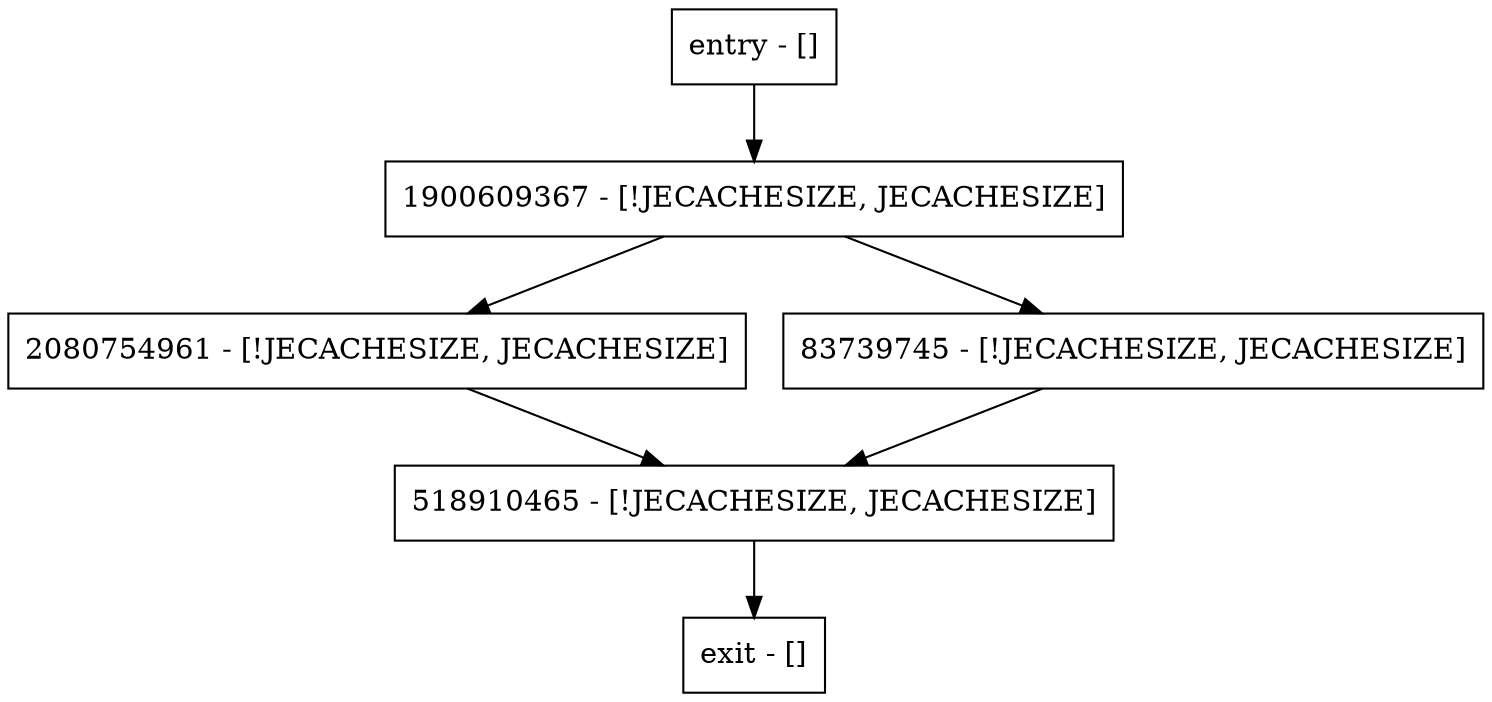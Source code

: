 digraph getMemorySize {
node [shape=record];
entry [label="entry - []"];
exit [label="exit - []"];
2080754961 [label="2080754961 - [!JECACHESIZE, JECACHESIZE]"];
83739745 [label="83739745 - [!JECACHESIZE, JECACHESIZE]"];
518910465 [label="518910465 - [!JECACHESIZE, JECACHESIZE]"];
1900609367 [label="1900609367 - [!JECACHESIZE, JECACHESIZE]"];
entry;
exit;
entry -> 1900609367;
2080754961 -> 518910465;
83739745 -> 518910465;
518910465 -> exit;
1900609367 -> 2080754961;
1900609367 -> 83739745;
}
